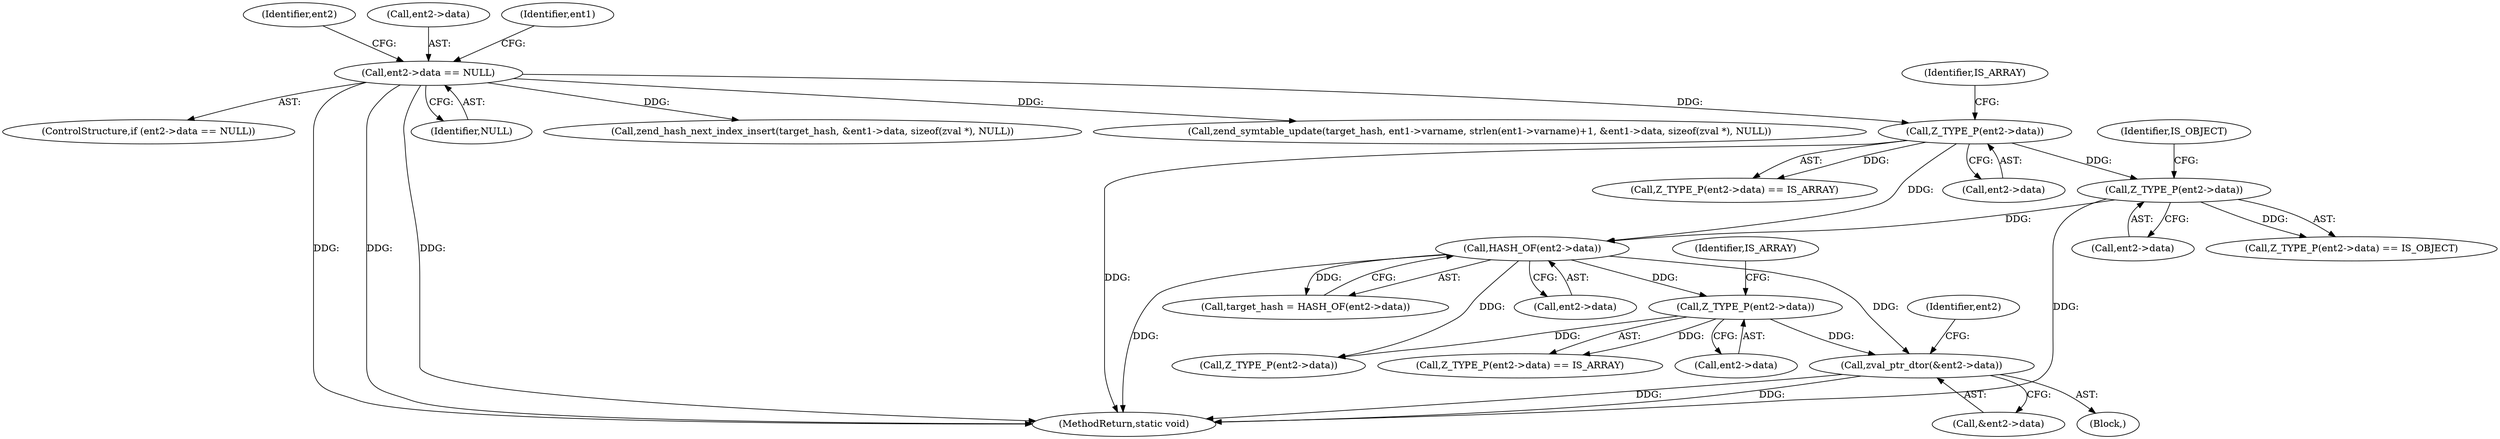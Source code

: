 digraph "0_php-src_a14fdb9746262549bbbb96abb87338bacd147e1b?w=1_0@pointer" {
"1000442" [label="(Call,zval_ptr_dtor(&ent2->data))"];
"1000376" [label="(Call,Z_TYPE_P(ent2->data))"];
"1000340" [label="(Call,HASH_OF(ent2->data))"];
"1000332" [label="(Call,Z_TYPE_P(ent2->data))"];
"1000326" [label="(Call,Z_TYPE_P(ent2->data))"];
"1000309" [label="(Call,ent2->data == NULL)"];
"1000327" [label="(Call,ent2->data)"];
"1000325" [label="(Call,Z_TYPE_P(ent2->data) == IS_ARRAY)"];
"1000326" [label="(Call,Z_TYPE_P(ent2->data))"];
"1000330" [label="(Identifier,IS_ARRAY)"];
"1000522" [label="(Call,zend_hash_next_index_insert(target_hash, &ent1->data, sizeof(zval *), NULL))"];
"1000331" [label="(Call,Z_TYPE_P(ent2->data) == IS_OBJECT)"];
"1000332" [label="(Call,Z_TYPE_P(ent2->data))"];
"1000381" [label="(Block,)"];
"1000380" [label="(Identifier,IS_ARRAY)"];
"1000498" [label="(Call,zend_symtable_update(target_hash, ent1->varname, strlen(ent1->varname)+1, &ent1->data, sizeof(zval *), NULL))"];
"1000443" [label="(Call,&ent2->data)"];
"1000340" [label="(Call,HASH_OF(ent2->data))"];
"1000449" [label="(Identifier,ent2)"];
"1000309" [label="(Call,ent2->data == NULL)"];
"1000308" [label="(ControlStructure,if (ent2->data == NULL))"];
"1000460" [label="(Call,Z_TYPE_P(ent2->data))"];
"1000376" [label="(Call,Z_TYPE_P(ent2->data))"];
"1000375" [label="(Call,Z_TYPE_P(ent2->data) == IS_ARRAY)"];
"1000341" [label="(Call,ent2->data)"];
"1000377" [label="(Call,ent2->data)"];
"1000580" [label="(MethodReturn,static void)"];
"1000338" [label="(Call,target_hash = HASH_OF(ent2->data))"];
"1000313" [label="(Identifier,NULL)"];
"1000333" [label="(Call,ent2->data)"];
"1000336" [label="(Identifier,IS_OBJECT)"];
"1000442" [label="(Call,zval_ptr_dtor(&ent2->data))"];
"1000328" [label="(Identifier,ent2)"];
"1000310" [label="(Call,ent2->data)"];
"1000318" [label="(Identifier,ent1)"];
"1000442" -> "1000381"  [label="AST: "];
"1000442" -> "1000443"  [label="CFG: "];
"1000443" -> "1000442"  [label="AST: "];
"1000449" -> "1000442"  [label="CFG: "];
"1000442" -> "1000580"  [label="DDG: "];
"1000442" -> "1000580"  [label="DDG: "];
"1000376" -> "1000442"  [label="DDG: "];
"1000340" -> "1000442"  [label="DDG: "];
"1000376" -> "1000375"  [label="AST: "];
"1000376" -> "1000377"  [label="CFG: "];
"1000377" -> "1000376"  [label="AST: "];
"1000380" -> "1000376"  [label="CFG: "];
"1000376" -> "1000375"  [label="DDG: "];
"1000340" -> "1000376"  [label="DDG: "];
"1000376" -> "1000460"  [label="DDG: "];
"1000340" -> "1000338"  [label="AST: "];
"1000340" -> "1000341"  [label="CFG: "];
"1000341" -> "1000340"  [label="AST: "];
"1000338" -> "1000340"  [label="CFG: "];
"1000340" -> "1000580"  [label="DDG: "];
"1000340" -> "1000338"  [label="DDG: "];
"1000332" -> "1000340"  [label="DDG: "];
"1000326" -> "1000340"  [label="DDG: "];
"1000340" -> "1000460"  [label="DDG: "];
"1000332" -> "1000331"  [label="AST: "];
"1000332" -> "1000333"  [label="CFG: "];
"1000333" -> "1000332"  [label="AST: "];
"1000336" -> "1000332"  [label="CFG: "];
"1000332" -> "1000580"  [label="DDG: "];
"1000332" -> "1000331"  [label="DDG: "];
"1000326" -> "1000332"  [label="DDG: "];
"1000326" -> "1000325"  [label="AST: "];
"1000326" -> "1000327"  [label="CFG: "];
"1000327" -> "1000326"  [label="AST: "];
"1000330" -> "1000326"  [label="CFG: "];
"1000326" -> "1000580"  [label="DDG: "];
"1000326" -> "1000325"  [label="DDG: "];
"1000309" -> "1000326"  [label="DDG: "];
"1000309" -> "1000308"  [label="AST: "];
"1000309" -> "1000313"  [label="CFG: "];
"1000310" -> "1000309"  [label="AST: "];
"1000313" -> "1000309"  [label="AST: "];
"1000318" -> "1000309"  [label="CFG: "];
"1000328" -> "1000309"  [label="CFG: "];
"1000309" -> "1000580"  [label="DDG: "];
"1000309" -> "1000580"  [label="DDG: "];
"1000309" -> "1000580"  [label="DDG: "];
"1000309" -> "1000498"  [label="DDG: "];
"1000309" -> "1000522"  [label="DDG: "];
}
